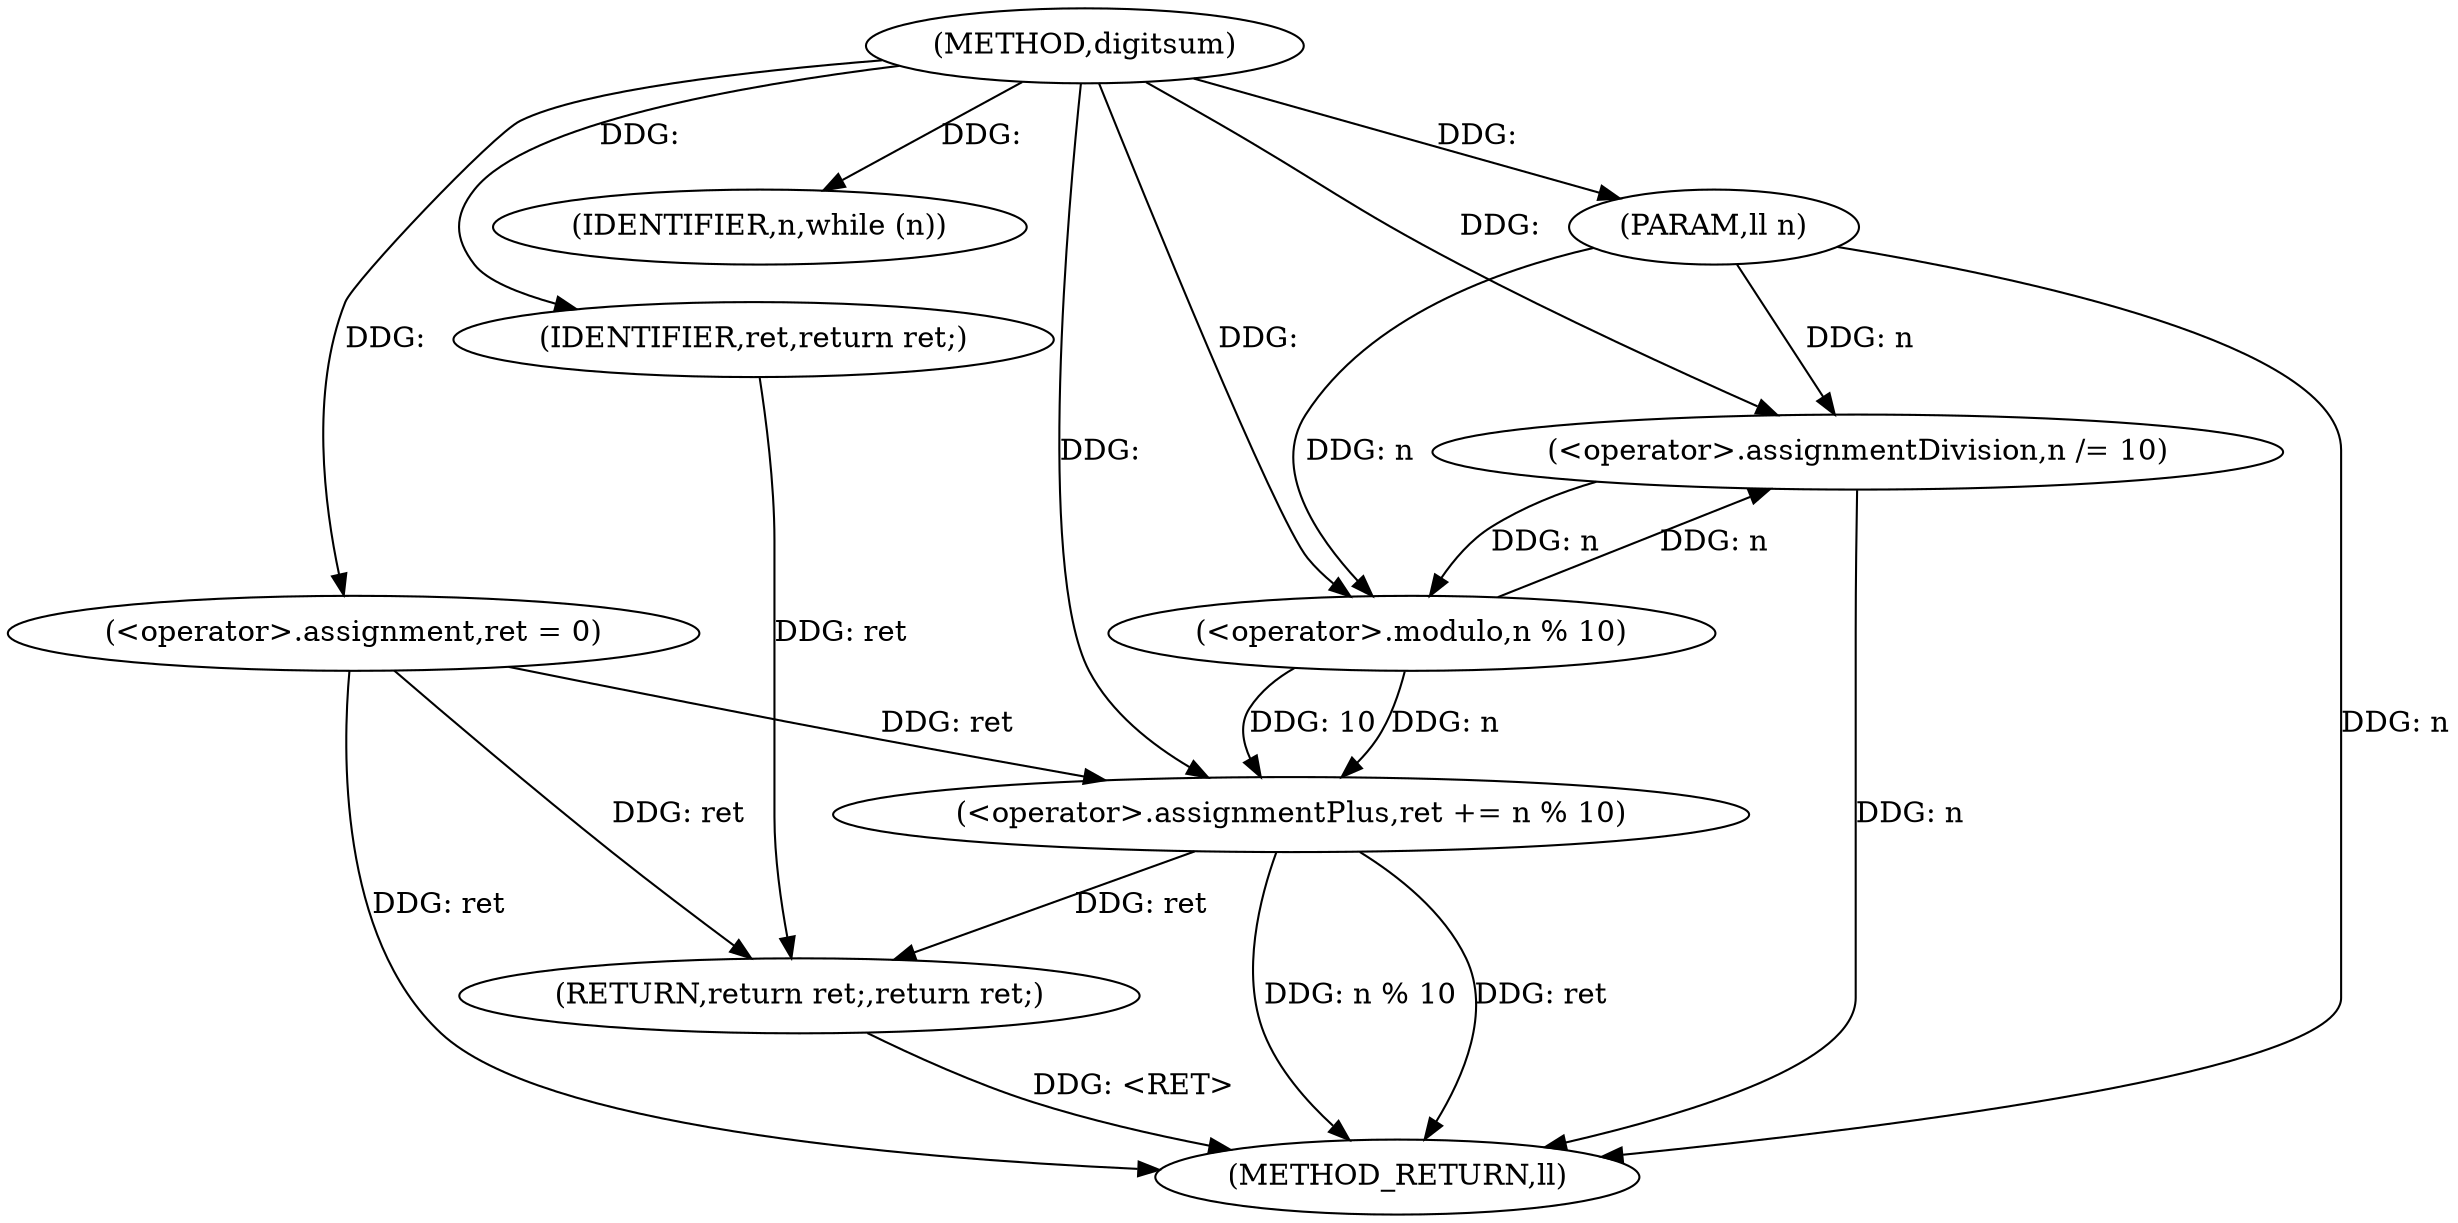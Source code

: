 digraph "digitsum" {  
"1000253" [label = "(METHOD,digitsum)" ]
"1000273" [label = "(METHOD_RETURN,ll)" ]
"1000254" [label = "(PARAM,ll n)" ]
"1000257" [label = "(<operator>.assignment,ret = 0)" ]
"1000271" [label = "(RETURN,return ret;,return ret;)" ]
"1000261" [label = "(IDENTIFIER,n,while (n))" ]
"1000272" [label = "(IDENTIFIER,ret,return ret;)" ]
"1000263" [label = "(<operator>.assignmentPlus,ret += n % 10)" ]
"1000268" [label = "(<operator>.assignmentDivision,n /= 10)" ]
"1000265" [label = "(<operator>.modulo,n % 10)" ]
  "1000254" -> "1000273"  [ label = "DDG: n"] 
  "1000257" -> "1000273"  [ label = "DDG: ret"] 
  "1000263" -> "1000273"  [ label = "DDG: ret"] 
  "1000263" -> "1000273"  [ label = "DDG: n % 10"] 
  "1000268" -> "1000273"  [ label = "DDG: n"] 
  "1000271" -> "1000273"  [ label = "DDG: <RET>"] 
  "1000253" -> "1000254"  [ label = "DDG: "] 
  "1000253" -> "1000257"  [ label = "DDG: "] 
  "1000272" -> "1000271"  [ label = "DDG: ret"] 
  "1000257" -> "1000271"  [ label = "DDG: ret"] 
  "1000263" -> "1000271"  [ label = "DDG: ret"] 
  "1000253" -> "1000261"  [ label = "DDG: "] 
  "1000253" -> "1000272"  [ label = "DDG: "] 
  "1000265" -> "1000263"  [ label = "DDG: 10"] 
  "1000265" -> "1000263"  [ label = "DDG: n"] 
  "1000253" -> "1000268"  [ label = "DDG: "] 
  "1000257" -> "1000263"  [ label = "DDG: ret"] 
  "1000253" -> "1000263"  [ label = "DDG: "] 
  "1000265" -> "1000268"  [ label = "DDG: n"] 
  "1000254" -> "1000268"  [ label = "DDG: n"] 
  "1000268" -> "1000265"  [ label = "DDG: n"] 
  "1000254" -> "1000265"  [ label = "DDG: n"] 
  "1000253" -> "1000265"  [ label = "DDG: "] 
}

